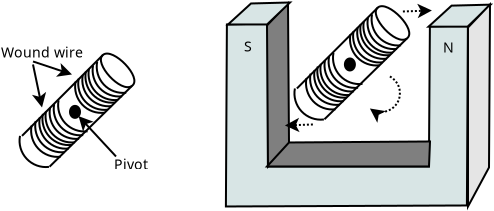 <?xml version="1.0" encoding="UTF-8"?>
<dia:diagram xmlns:dia="http://www.lysator.liu.se/~alla/dia/">
  <dia:layer name="Background" visible="true" active="true">
    <dia:object type="Standard - Beziergon" version="0" id="O0">
      <dia:attribute name="obj_pos">
        <dia:point val="16.55,4.1"/>
      </dia:attribute>
      <dia:attribute name="obj_bb">
        <dia:rectangle val="16.394,3.985;18.169,5.765"/>
      </dia:attribute>
      <dia:attribute name="bez_points">
        <dia:point val="16.55,4.1"/>
        <dia:point val="17.05,3.7"/>
        <dia:point val="18.55,5.25"/>
        <dia:point val="18,5.65"/>
        <dia:point val="17.45,6.05"/>
        <dia:point val="16.05,4.5"/>
      </dia:attribute>
      <dia:attribute name="corner_types">
        <dia:enum val="0"/>
        <dia:enum val="0"/>
        <dia:enum val="0"/>
      </dia:attribute>
      <dia:attribute name="show_background">
        <dia:boolean val="true"/>
      </dia:attribute>
    </dia:object>
    <dia:object type="Standard - Line" version="0" id="O1">
      <dia:attribute name="obj_pos">
        <dia:point val="16.55,4.1"/>
      </dia:attribute>
      <dia:attribute name="obj_bb">
        <dia:rectangle val="12.429,4.029;16.621,8.221"/>
      </dia:attribute>
      <dia:attribute name="conn_endpoints">
        <dia:point val="16.55,4.1"/>
        <dia:point val="12.5,8.15"/>
      </dia:attribute>
      <dia:attribute name="numcp">
        <dia:int val="1"/>
      </dia:attribute>
      <dia:connections>
        <dia:connection handle="0" to="O0" connection="0"/>
      </dia:connections>
    </dia:object>
    <dia:object type="Standard - Line" version="0" id="O2">
      <dia:attribute name="obj_pos">
        <dia:point val="18,5.65"/>
      </dia:attribute>
      <dia:attribute name="obj_bb">
        <dia:rectangle val="13.805,5.579;18.071,9.761"/>
      </dia:attribute>
      <dia:attribute name="conn_endpoints">
        <dia:point val="18,5.65"/>
        <dia:point val="13.876,9.691"/>
      </dia:attribute>
      <dia:attribute name="numcp">
        <dia:int val="1"/>
      </dia:attribute>
      <dia:connections>
        <dia:connection handle="0" to="O0" connection="2"/>
      </dia:connections>
    </dia:object>
    <dia:object type="Standard - Arc" version="0" id="O3">
      <dia:attribute name="obj_pos">
        <dia:point val="12.4,8.15"/>
      </dia:attribute>
      <dia:attribute name="obj_bb">
        <dia:rectangle val="12.327,8.079;13.921,9.771"/>
      </dia:attribute>
      <dia:attribute name="conn_endpoints">
        <dia:point val="12.4,8.15"/>
        <dia:point val="13.85,9.7"/>
      </dia:attribute>
      <dia:attribute name="curve_distance">
        <dia:real val="0.539"/>
      </dia:attribute>
      <dia:attribute name="line_width">
        <dia:real val="0.1"/>
      </dia:attribute>
    </dia:object>
    <dia:object type="Standard - Ellipse" version="0" id="O4">
      <dia:attribute name="obj_pos">
        <dia:point val="14.9,6.65"/>
      </dia:attribute>
      <dia:attribute name="obj_bb">
        <dia:rectangle val="14.85,6.6;15.45,7.3"/>
      </dia:attribute>
      <dia:attribute name="elem_corner">
        <dia:point val="14.9,6.65"/>
      </dia:attribute>
      <dia:attribute name="elem_width">
        <dia:real val="0.5"/>
      </dia:attribute>
      <dia:attribute name="elem_height">
        <dia:real val="0.6"/>
      </dia:attribute>
      <dia:attribute name="border_width">
        <dia:real val="0.1"/>
      </dia:attribute>
      <dia:attribute name="inner_color">
        <dia:color val="#000000"/>
      </dia:attribute>
    </dia:object>
    <dia:object type="Standard - Arc" version="0" id="O5">
      <dia:attribute name="obj_pos">
        <dia:point val="12.978,7.641"/>
      </dia:attribute>
      <dia:attribute name="obj_bb">
        <dia:rectangle val="12.905,7.57;14.499,9.261"/>
      </dia:attribute>
      <dia:attribute name="conn_endpoints">
        <dia:point val="12.978,7.641"/>
        <dia:point val="14.428,9.191"/>
      </dia:attribute>
      <dia:attribute name="curve_distance">
        <dia:real val="0.539"/>
      </dia:attribute>
      <dia:attribute name="line_width">
        <dia:real val="0.1"/>
      </dia:attribute>
    </dia:object>
    <dia:object type="Standard - Arc" version="0" id="O6">
      <dia:attribute name="obj_pos">
        <dia:point val="13.183,7.411"/>
      </dia:attribute>
      <dia:attribute name="obj_bb">
        <dia:rectangle val="13.11,7.34;14.704,9.031"/>
      </dia:attribute>
      <dia:attribute name="conn_endpoints">
        <dia:point val="13.183,7.411"/>
        <dia:point val="14.633,8.961"/>
      </dia:attribute>
      <dia:attribute name="curve_distance">
        <dia:real val="0.539"/>
      </dia:attribute>
      <dia:attribute name="line_width">
        <dia:real val="0.1"/>
      </dia:attribute>
    </dia:object>
    <dia:object type="Standard - Arc" version="0" id="O7">
      <dia:attribute name="obj_pos">
        <dia:point val="13.388,7.231"/>
      </dia:attribute>
      <dia:attribute name="obj_bb">
        <dia:rectangle val="13.315,7.16;14.909,8.851"/>
      </dia:attribute>
      <dia:attribute name="conn_endpoints">
        <dia:point val="13.388,7.231"/>
        <dia:point val="14.838,8.781"/>
      </dia:attribute>
      <dia:attribute name="curve_distance">
        <dia:real val="0.539"/>
      </dia:attribute>
      <dia:attribute name="line_width">
        <dia:real val="0.1"/>
      </dia:attribute>
    </dia:object>
    <dia:object type="Standard - Arc" version="0" id="O8">
      <dia:attribute name="obj_pos">
        <dia:point val="13.543,7.051"/>
      </dia:attribute>
      <dia:attribute name="obj_bb">
        <dia:rectangle val="13.47,6.98;15.064,8.671"/>
      </dia:attribute>
      <dia:attribute name="conn_endpoints">
        <dia:point val="13.543,7.051"/>
        <dia:point val="14.993,8.601"/>
      </dia:attribute>
      <dia:attribute name="curve_distance">
        <dia:real val="0.539"/>
      </dia:attribute>
      <dia:attribute name="line_width">
        <dia:real val="0.1"/>
      </dia:attribute>
    </dia:object>
    <dia:object type="Standard - Arc" version="0" id="O9">
      <dia:attribute name="obj_pos">
        <dia:point val="13.698,6.921"/>
      </dia:attribute>
      <dia:attribute name="obj_bb">
        <dia:rectangle val="13.625,6.85;15.219,8.541"/>
      </dia:attribute>
      <dia:attribute name="conn_endpoints">
        <dia:point val="13.698,6.921"/>
        <dia:point val="15.148,8.471"/>
      </dia:attribute>
      <dia:attribute name="curve_distance">
        <dia:real val="0.539"/>
      </dia:attribute>
      <dia:attribute name="line_width">
        <dia:real val="0.1"/>
      </dia:attribute>
    </dia:object>
    <dia:object type="Standard - Arc" version="0" id="O10">
      <dia:attribute name="obj_pos">
        <dia:point val="13.903,6.741"/>
      </dia:attribute>
      <dia:attribute name="obj_bb">
        <dia:rectangle val="13.83,6.67;15.424,8.361"/>
      </dia:attribute>
      <dia:attribute name="conn_endpoints">
        <dia:point val="13.903,6.741"/>
        <dia:point val="15.353,8.291"/>
      </dia:attribute>
      <dia:attribute name="curve_distance">
        <dia:real val="0.539"/>
      </dia:attribute>
      <dia:attribute name="line_width">
        <dia:real val="0.1"/>
      </dia:attribute>
    </dia:object>
    <dia:object type="Standard - Arc" version="0" id="O11">
      <dia:attribute name="obj_pos">
        <dia:point val="14.108,6.561"/>
      </dia:attribute>
      <dia:attribute name="obj_bb">
        <dia:rectangle val="14.035,6.49;15.629,8.181"/>
      </dia:attribute>
      <dia:attribute name="conn_endpoints">
        <dia:point val="14.108,6.561"/>
        <dia:point val="15.558,8.111"/>
      </dia:attribute>
      <dia:attribute name="curve_distance">
        <dia:real val="0.539"/>
      </dia:attribute>
      <dia:attribute name="line_width">
        <dia:real val="0.1"/>
      </dia:attribute>
    </dia:object>
    <dia:object type="Standard - Arc" version="0" id="O12">
      <dia:attribute name="obj_pos">
        <dia:point val="14.328,6.371"/>
      </dia:attribute>
      <dia:attribute name="obj_bb">
        <dia:rectangle val="14.255,6.3;15.849,7.991"/>
      </dia:attribute>
      <dia:attribute name="conn_endpoints">
        <dia:point val="14.328,6.371"/>
        <dia:point val="15.778,7.921"/>
      </dia:attribute>
      <dia:attribute name="curve_distance">
        <dia:real val="0.539"/>
      </dia:attribute>
      <dia:attribute name="line_width">
        <dia:real val="0.1"/>
      </dia:attribute>
    </dia:object>
    <dia:object type="Standard - Arc" version="0" id="O13">
      <dia:attribute name="obj_pos">
        <dia:point val="15.333,5.291"/>
      </dia:attribute>
      <dia:attribute name="obj_bb">
        <dia:rectangle val="15.26,5.22;16.854,6.911"/>
      </dia:attribute>
      <dia:attribute name="conn_endpoints">
        <dia:point val="15.333,5.291"/>
        <dia:point val="16.783,6.841"/>
      </dia:attribute>
      <dia:attribute name="curve_distance">
        <dia:real val="0.539"/>
      </dia:attribute>
      <dia:attribute name="line_width">
        <dia:real val="0.1"/>
      </dia:attribute>
    </dia:object>
    <dia:object type="Standard - Arc" version="0" id="O14">
      <dia:attribute name="obj_pos">
        <dia:point val="15.538,5.111"/>
      </dia:attribute>
      <dia:attribute name="obj_bb">
        <dia:rectangle val="15.465,5.04;17.059,6.731"/>
      </dia:attribute>
      <dia:attribute name="conn_endpoints">
        <dia:point val="15.538,5.111"/>
        <dia:point val="16.988,6.661"/>
      </dia:attribute>
      <dia:attribute name="curve_distance">
        <dia:real val="0.539"/>
      </dia:attribute>
      <dia:attribute name="line_width">
        <dia:real val="0.1"/>
      </dia:attribute>
    </dia:object>
    <dia:object type="Standard - Arc" version="0" id="O15">
      <dia:attribute name="obj_pos">
        <dia:point val="15.693,4.931"/>
      </dia:attribute>
      <dia:attribute name="obj_bb">
        <dia:rectangle val="15.62,4.86;17.214,6.551"/>
      </dia:attribute>
      <dia:attribute name="conn_endpoints">
        <dia:point val="15.693,4.931"/>
        <dia:point val="17.143,6.481"/>
      </dia:attribute>
      <dia:attribute name="curve_distance">
        <dia:real val="0.539"/>
      </dia:attribute>
      <dia:attribute name="line_width">
        <dia:real val="0.1"/>
      </dia:attribute>
    </dia:object>
    <dia:object type="Standard - Arc" version="0" id="O16">
      <dia:attribute name="obj_pos">
        <dia:point val="15.848,4.801"/>
      </dia:attribute>
      <dia:attribute name="obj_bb">
        <dia:rectangle val="15.775,4.73;17.369,6.421"/>
      </dia:attribute>
      <dia:attribute name="conn_endpoints">
        <dia:point val="15.848,4.801"/>
        <dia:point val="17.298,6.351"/>
      </dia:attribute>
      <dia:attribute name="curve_distance">
        <dia:real val="0.539"/>
      </dia:attribute>
      <dia:attribute name="line_width">
        <dia:real val="0.1"/>
      </dia:attribute>
    </dia:object>
    <dia:object type="Standard - Arc" version="0" id="O17">
      <dia:attribute name="obj_pos">
        <dia:point val="16.053,4.621"/>
      </dia:attribute>
      <dia:attribute name="obj_bb">
        <dia:rectangle val="15.98,4.55;17.574,6.241"/>
      </dia:attribute>
      <dia:attribute name="conn_endpoints">
        <dia:point val="16.053,4.621"/>
        <dia:point val="17.503,6.171"/>
      </dia:attribute>
      <dia:attribute name="curve_distance">
        <dia:real val="0.539"/>
      </dia:attribute>
      <dia:attribute name="line_width">
        <dia:real val="0.1"/>
      </dia:attribute>
    </dia:object>
    <dia:object type="Standard - Arc" version="0" id="O18">
      <dia:attribute name="obj_pos">
        <dia:point val="16.258,4.441"/>
      </dia:attribute>
      <dia:attribute name="obj_bb">
        <dia:rectangle val="16.185,4.37;17.779,6.061"/>
      </dia:attribute>
      <dia:attribute name="conn_endpoints">
        <dia:point val="16.258,4.441"/>
        <dia:point val="17.708,5.991"/>
      </dia:attribute>
      <dia:attribute name="curve_distance">
        <dia:real val="0.539"/>
      </dia:attribute>
      <dia:attribute name="line_width">
        <dia:real val="0.1"/>
      </dia:attribute>
    </dia:object>
    <dia:object type="Standard - Arc" version="0" id="O19">
      <dia:attribute name="obj_pos">
        <dia:point val="15.178,5.441"/>
      </dia:attribute>
      <dia:attribute name="obj_bb">
        <dia:rectangle val="15.105,5.37;16.699,7.061"/>
      </dia:attribute>
      <dia:attribute name="conn_endpoints">
        <dia:point val="15.178,5.441"/>
        <dia:point val="16.628,6.991"/>
      </dia:attribute>
      <dia:attribute name="curve_distance">
        <dia:real val="0.539"/>
      </dia:attribute>
      <dia:attribute name="line_width">
        <dia:real val="0.1"/>
      </dia:attribute>
    </dia:object>
    <dia:object type="Standard - Polygon" version="0" id="O20">
      <dia:attribute name="obj_pos">
        <dia:point val="19.15,5.05"/>
      </dia:attribute>
      <dia:attribute name="obj_bb">
        <dia:rectangle val="8.9,4.849;21.1,14.1"/>
      </dia:attribute>
      <dia:attribute name="poly_points">
        <dia:point val="19.15,5.05"/>
        <dia:point val="21.05,5"/>
        <dia:point val="21,14"/>
        <dia:point val="8.95,14.05"/>
        <dia:point val="9,4.95"/>
        <dia:point val="11.05,4.9"/>
        <dia:point val="11.05,12.05"/>
        <dia:point val="19.1,12.05"/>
      </dia:attribute>
      <dia:attribute name="line_width">
        <dia:real val="0.1"/>
      </dia:attribute>
      <dia:attribute name="inner_color">
        <dia:color val="#d8e5e5"/>
      </dia:attribute>
      <dia:attribute name="show_background">
        <dia:boolean val="true"/>
      </dia:attribute>
    </dia:object>
    <dia:object type="Standard - Text" version="1" id="O21">
      <dia:attribute name="obj_pos">
        <dia:point val="19.8,6.35"/>
      </dia:attribute>
      <dia:attribute name="obj_bb">
        <dia:rectangle val="19.8,5.72;20.35,6.527"/>
      </dia:attribute>
      <dia:attribute name="text">
        <dia:composite type="text">
          <dia:attribute name="string">
            <dia:string>#N#</dia:string>
          </dia:attribute>
          <dia:attribute name="font">
            <dia:font family="Utopia" style="0" name="Courier"/>
          </dia:attribute>
          <dia:attribute name="height">
            <dia:real val="0.882"/>
          </dia:attribute>
          <dia:attribute name="pos">
            <dia:point val="19.8,6.35"/>
          </dia:attribute>
          <dia:attribute name="color">
            <dia:color val="#000000"/>
          </dia:attribute>
          <dia:attribute name="alignment">
            <dia:enum val="0"/>
          </dia:attribute>
        </dia:composite>
      </dia:attribute>
      <dia:attribute name="valign">
        <dia:enum val="3"/>
      </dia:attribute>
    </dia:object>
    <dia:object type="Standard - Text" version="1" id="O22">
      <dia:attribute name="obj_pos">
        <dia:point val="9.85,6.3"/>
      </dia:attribute>
      <dia:attribute name="obj_bb">
        <dia:rectangle val="9.85,5.67;10.232,6.478"/>
      </dia:attribute>
      <dia:attribute name="text">
        <dia:composite type="text">
          <dia:attribute name="string">
            <dia:string>#S#</dia:string>
          </dia:attribute>
          <dia:attribute name="font">
            <dia:font family="Utopia" style="0" name="Courier"/>
          </dia:attribute>
          <dia:attribute name="height">
            <dia:real val="0.882"/>
          </dia:attribute>
          <dia:attribute name="pos">
            <dia:point val="9.85,6.3"/>
          </dia:attribute>
          <dia:attribute name="color">
            <dia:color val="#000000"/>
          </dia:attribute>
          <dia:attribute name="alignment">
            <dia:enum val="0"/>
          </dia:attribute>
        </dia:composite>
      </dia:attribute>
      <dia:attribute name="valign">
        <dia:enum val="3"/>
      </dia:attribute>
    </dia:object>
    <dia:object type="Standard - Line" version="0" id="O23">
      <dia:attribute name="obj_pos">
        <dia:point val="17.8,4.3"/>
      </dia:attribute>
      <dia:attribute name="obj_bb">
        <dia:rectangle val="17.748,3.909;19.362,4.633"/>
      </dia:attribute>
      <dia:attribute name="conn_endpoints">
        <dia:point val="17.8,4.3"/>
        <dia:point val="19.25,4.25"/>
      </dia:attribute>
      <dia:attribute name="numcp">
        <dia:int val="1"/>
      </dia:attribute>
      <dia:attribute name="line_style">
        <dia:enum val="4"/>
      </dia:attribute>
      <dia:attribute name="end_arrow">
        <dia:enum val="22"/>
      </dia:attribute>
      <dia:attribute name="end_arrow_length">
        <dia:real val="0.5"/>
      </dia:attribute>
      <dia:attribute name="end_arrow_width">
        <dia:real val="0.5"/>
      </dia:attribute>
    </dia:object>
    <dia:object type="Standard - Arc" version="0" id="O24">
      <dia:attribute name="obj_pos">
        <dia:point val="17.15,7.55"/>
      </dia:attribute>
      <dia:attribute name="obj_bb">
        <dia:rectangle val="16.081,7.481;17.702,9.868"/>
      </dia:attribute>
      <dia:attribute name="conn_endpoints">
        <dia:point val="17.15,7.55"/>
        <dia:point val="16.15,9.15"/>
      </dia:attribute>
      <dia:attribute name="curve_distance">
        <dia:real val="-1.012"/>
      </dia:attribute>
      <dia:attribute name="line_width">
        <dia:real val="0.1"/>
      </dia:attribute>
      <dia:attribute name="line_style">
        <dia:enum val="4"/>
      </dia:attribute>
      <dia:attribute name="end_arrow">
        <dia:enum val="22"/>
      </dia:attribute>
      <dia:attribute name="end_arrow_length">
        <dia:real val="0.5"/>
      </dia:attribute>
      <dia:attribute name="end_arrow_width">
        <dia:real val="0.5"/>
      </dia:attribute>
    </dia:object>
    <dia:object type="Standard - Beziergon" version="0" id="O25">
      <dia:attribute name="obj_pos">
        <dia:point val="2.805,6.47"/>
      </dia:attribute>
      <dia:attribute name="obj_bb">
        <dia:rectangle val="2.649,6.355;4.425,8.135"/>
      </dia:attribute>
      <dia:attribute name="bez_points">
        <dia:point val="2.805,6.47"/>
        <dia:point val="3.305,6.07"/>
        <dia:point val="4.805,7.62"/>
        <dia:point val="4.255,8.02"/>
        <dia:point val="3.705,8.42"/>
        <dia:point val="2.305,6.87"/>
      </dia:attribute>
      <dia:attribute name="corner_types">
        <dia:enum val="0"/>
        <dia:enum val="0"/>
        <dia:enum val="0"/>
      </dia:attribute>
      <dia:attribute name="show_background">
        <dia:boolean val="true"/>
      </dia:attribute>
    </dia:object>
    <dia:object type="Standard - Line" version="0" id="O26">
      <dia:attribute name="obj_pos">
        <dia:point val="2.805,6.47"/>
      </dia:attribute>
      <dia:attribute name="obj_bb">
        <dia:rectangle val="-1.315,6.399;2.876,10.591"/>
      </dia:attribute>
      <dia:attribute name="conn_endpoints">
        <dia:point val="2.805,6.47"/>
        <dia:point val="-1.245,10.52"/>
      </dia:attribute>
      <dia:attribute name="numcp">
        <dia:int val="1"/>
      </dia:attribute>
      <dia:connections>
        <dia:connection handle="0" to="O25" connection="0"/>
      </dia:connections>
    </dia:object>
    <dia:object type="Standard - Line" version="0" id="O27">
      <dia:attribute name="obj_pos">
        <dia:point val="4.255,8.02"/>
      </dia:attribute>
      <dia:attribute name="obj_bb">
        <dia:rectangle val="0.06,7.949;4.326,12.131"/>
      </dia:attribute>
      <dia:attribute name="conn_endpoints">
        <dia:point val="4.255,8.02"/>
        <dia:point val="0.131,12.061"/>
      </dia:attribute>
      <dia:attribute name="numcp">
        <dia:int val="1"/>
      </dia:attribute>
      <dia:connections>
        <dia:connection handle="0" to="O25" connection="2"/>
      </dia:connections>
    </dia:object>
    <dia:object type="Standard - Arc" version="0" id="O28">
      <dia:attribute name="obj_pos">
        <dia:point val="-1.345,10.52"/>
      </dia:attribute>
      <dia:attribute name="obj_bb">
        <dia:rectangle val="-1.418,10.449;0.176,12.141"/>
      </dia:attribute>
      <dia:attribute name="conn_endpoints">
        <dia:point val="-1.345,10.52"/>
        <dia:point val="0.105,12.07"/>
      </dia:attribute>
      <dia:attribute name="curve_distance">
        <dia:real val="0.539"/>
      </dia:attribute>
      <dia:attribute name="line_width">
        <dia:real val="0.1"/>
      </dia:attribute>
    </dia:object>
    <dia:object type="Standard - Ellipse" version="0" id="O29">
      <dia:attribute name="obj_pos">
        <dia:point val="1.155,9.02"/>
      </dia:attribute>
      <dia:attribute name="obj_bb">
        <dia:rectangle val="1.105,8.97;1.705,9.67"/>
      </dia:attribute>
      <dia:attribute name="elem_corner">
        <dia:point val="1.155,9.02"/>
      </dia:attribute>
      <dia:attribute name="elem_width">
        <dia:real val="0.5"/>
      </dia:attribute>
      <dia:attribute name="elem_height">
        <dia:real val="0.6"/>
      </dia:attribute>
      <dia:attribute name="border_width">
        <dia:real val="0.1"/>
      </dia:attribute>
      <dia:attribute name="inner_color">
        <dia:color val="#000000"/>
      </dia:attribute>
    </dia:object>
    <dia:object type="Standard - Arc" version="0" id="O30">
      <dia:attribute name="obj_pos">
        <dia:point val="-0.766,10.011"/>
      </dia:attribute>
      <dia:attribute name="obj_bb">
        <dia:rectangle val="-0.84,9.94;0.754,11.631"/>
      </dia:attribute>
      <dia:attribute name="conn_endpoints">
        <dia:point val="-0.766,10.011"/>
        <dia:point val="0.684,11.561"/>
      </dia:attribute>
      <dia:attribute name="curve_distance">
        <dia:real val="0.539"/>
      </dia:attribute>
      <dia:attribute name="line_width">
        <dia:real val="0.1"/>
      </dia:attribute>
    </dia:object>
    <dia:object type="Standard - Arc" version="0" id="O31">
      <dia:attribute name="obj_pos">
        <dia:point val="-0.561,9.781"/>
      </dia:attribute>
      <dia:attribute name="obj_bb">
        <dia:rectangle val="-0.635,9.71;0.959,11.401"/>
      </dia:attribute>
      <dia:attribute name="conn_endpoints">
        <dia:point val="-0.561,9.781"/>
        <dia:point val="0.889,11.331"/>
      </dia:attribute>
      <dia:attribute name="curve_distance">
        <dia:real val="0.539"/>
      </dia:attribute>
      <dia:attribute name="line_width">
        <dia:real val="0.1"/>
      </dia:attribute>
    </dia:object>
    <dia:object type="Standard - Arc" version="0" id="O32">
      <dia:attribute name="obj_pos">
        <dia:point val="-0.356,9.601"/>
      </dia:attribute>
      <dia:attribute name="obj_bb">
        <dia:rectangle val="-0.43,9.53;1.164,11.221"/>
      </dia:attribute>
      <dia:attribute name="conn_endpoints">
        <dia:point val="-0.356,9.601"/>
        <dia:point val="1.094,11.151"/>
      </dia:attribute>
      <dia:attribute name="curve_distance">
        <dia:real val="0.539"/>
      </dia:attribute>
      <dia:attribute name="line_width">
        <dia:real val="0.1"/>
      </dia:attribute>
    </dia:object>
    <dia:object type="Standard - Arc" version="0" id="O33">
      <dia:attribute name="obj_pos">
        <dia:point val="-0.201,9.421"/>
      </dia:attribute>
      <dia:attribute name="obj_bb">
        <dia:rectangle val="-0.275,9.35;1.319,11.041"/>
      </dia:attribute>
      <dia:attribute name="conn_endpoints">
        <dia:point val="-0.201,9.421"/>
        <dia:point val="1.249,10.971"/>
      </dia:attribute>
      <dia:attribute name="curve_distance">
        <dia:real val="0.539"/>
      </dia:attribute>
      <dia:attribute name="line_width">
        <dia:real val="0.1"/>
      </dia:attribute>
    </dia:object>
    <dia:object type="Standard - Arc" version="0" id="O34">
      <dia:attribute name="obj_pos">
        <dia:point val="-0.046,9.291"/>
      </dia:attribute>
      <dia:attribute name="obj_bb">
        <dia:rectangle val="-0.12,9.22;1.474,10.911"/>
      </dia:attribute>
      <dia:attribute name="conn_endpoints">
        <dia:point val="-0.046,9.291"/>
        <dia:point val="1.404,10.841"/>
      </dia:attribute>
      <dia:attribute name="curve_distance">
        <dia:real val="0.539"/>
      </dia:attribute>
      <dia:attribute name="line_width">
        <dia:real val="0.1"/>
      </dia:attribute>
    </dia:object>
    <dia:object type="Standard - Arc" version="0" id="O35">
      <dia:attribute name="obj_pos">
        <dia:point val="0.159,9.111"/>
      </dia:attribute>
      <dia:attribute name="obj_bb">
        <dia:rectangle val="0.085,9.04;1.679,10.731"/>
      </dia:attribute>
      <dia:attribute name="conn_endpoints">
        <dia:point val="0.159,9.111"/>
        <dia:point val="1.609,10.661"/>
      </dia:attribute>
      <dia:attribute name="curve_distance">
        <dia:real val="0.539"/>
      </dia:attribute>
      <dia:attribute name="line_width">
        <dia:real val="0.1"/>
      </dia:attribute>
    </dia:object>
    <dia:object type="Standard - Arc" version="0" id="O36">
      <dia:attribute name="obj_pos">
        <dia:point val="0.364,8.931"/>
      </dia:attribute>
      <dia:attribute name="obj_bb">
        <dia:rectangle val="0.29,8.86;1.884,10.551"/>
      </dia:attribute>
      <dia:attribute name="conn_endpoints">
        <dia:point val="0.364,8.931"/>
        <dia:point val="1.814,10.481"/>
      </dia:attribute>
      <dia:attribute name="curve_distance">
        <dia:real val="0.539"/>
      </dia:attribute>
      <dia:attribute name="line_width">
        <dia:real val="0.1"/>
      </dia:attribute>
    </dia:object>
    <dia:object type="Standard - Arc" version="0" id="O37">
      <dia:attribute name="obj_pos">
        <dia:point val="0.584,8.741"/>
      </dia:attribute>
      <dia:attribute name="obj_bb">
        <dia:rectangle val="0.51,8.67;2.104,10.361"/>
      </dia:attribute>
      <dia:attribute name="conn_endpoints">
        <dia:point val="0.584,8.741"/>
        <dia:point val="2.034,10.291"/>
      </dia:attribute>
      <dia:attribute name="curve_distance">
        <dia:real val="0.539"/>
      </dia:attribute>
      <dia:attribute name="line_width">
        <dia:real val="0.1"/>
      </dia:attribute>
    </dia:object>
    <dia:object type="Standard - Arc" version="0" id="O38">
      <dia:attribute name="obj_pos">
        <dia:point val="1.589,7.661"/>
      </dia:attribute>
      <dia:attribute name="obj_bb">
        <dia:rectangle val="1.515,7.59;3.109,9.281"/>
      </dia:attribute>
      <dia:attribute name="conn_endpoints">
        <dia:point val="1.589,7.661"/>
        <dia:point val="3.039,9.211"/>
      </dia:attribute>
      <dia:attribute name="curve_distance">
        <dia:real val="0.539"/>
      </dia:attribute>
      <dia:attribute name="line_width">
        <dia:real val="0.1"/>
      </dia:attribute>
    </dia:object>
    <dia:object type="Standard - Arc" version="0" id="O39">
      <dia:attribute name="obj_pos">
        <dia:point val="1.794,7.481"/>
      </dia:attribute>
      <dia:attribute name="obj_bb">
        <dia:rectangle val="1.72,7.41;3.314,9.101"/>
      </dia:attribute>
      <dia:attribute name="conn_endpoints">
        <dia:point val="1.794,7.481"/>
        <dia:point val="3.244,9.031"/>
      </dia:attribute>
      <dia:attribute name="curve_distance">
        <dia:real val="0.539"/>
      </dia:attribute>
      <dia:attribute name="line_width">
        <dia:real val="0.1"/>
      </dia:attribute>
    </dia:object>
    <dia:object type="Standard - Arc" version="0" id="O40">
      <dia:attribute name="obj_pos">
        <dia:point val="1.949,7.301"/>
      </dia:attribute>
      <dia:attribute name="obj_bb">
        <dia:rectangle val="1.875,7.23;3.469,8.921"/>
      </dia:attribute>
      <dia:attribute name="conn_endpoints">
        <dia:point val="1.949,7.301"/>
        <dia:point val="3.399,8.851"/>
      </dia:attribute>
      <dia:attribute name="curve_distance">
        <dia:real val="0.539"/>
      </dia:attribute>
      <dia:attribute name="line_width">
        <dia:real val="0.1"/>
      </dia:attribute>
    </dia:object>
    <dia:object type="Standard - Arc" version="0" id="O41">
      <dia:attribute name="obj_pos">
        <dia:point val="2.104,7.171"/>
      </dia:attribute>
      <dia:attribute name="obj_bb">
        <dia:rectangle val="2.03,7.1;3.624,8.791"/>
      </dia:attribute>
      <dia:attribute name="conn_endpoints">
        <dia:point val="2.104,7.171"/>
        <dia:point val="3.554,8.721"/>
      </dia:attribute>
      <dia:attribute name="curve_distance">
        <dia:real val="0.539"/>
      </dia:attribute>
      <dia:attribute name="line_width">
        <dia:real val="0.1"/>
      </dia:attribute>
    </dia:object>
    <dia:object type="Standard - Arc" version="0" id="O42">
      <dia:attribute name="obj_pos">
        <dia:point val="2.309,6.991"/>
      </dia:attribute>
      <dia:attribute name="obj_bb">
        <dia:rectangle val="2.235,6.92;3.829,8.611"/>
      </dia:attribute>
      <dia:attribute name="conn_endpoints">
        <dia:point val="2.309,6.991"/>
        <dia:point val="3.759,8.541"/>
      </dia:attribute>
      <dia:attribute name="curve_distance">
        <dia:real val="0.539"/>
      </dia:attribute>
      <dia:attribute name="line_width">
        <dia:real val="0.1"/>
      </dia:attribute>
    </dia:object>
    <dia:object type="Standard - Arc" version="0" id="O43">
      <dia:attribute name="obj_pos">
        <dia:point val="2.514,6.811"/>
      </dia:attribute>
      <dia:attribute name="obj_bb">
        <dia:rectangle val="2.44,6.74;4.034,8.431"/>
      </dia:attribute>
      <dia:attribute name="conn_endpoints">
        <dia:point val="2.514,6.811"/>
        <dia:point val="3.964,8.361"/>
      </dia:attribute>
      <dia:attribute name="curve_distance">
        <dia:real val="0.539"/>
      </dia:attribute>
      <dia:attribute name="line_width">
        <dia:real val="0.1"/>
      </dia:attribute>
    </dia:object>
    <dia:object type="Standard - Arc" version="0" id="O44">
      <dia:attribute name="obj_pos">
        <dia:point val="1.434,7.811"/>
      </dia:attribute>
      <dia:attribute name="obj_bb">
        <dia:rectangle val="1.36,7.74;2.954,9.431"/>
      </dia:attribute>
      <dia:attribute name="conn_endpoints">
        <dia:point val="1.434,7.811"/>
        <dia:point val="2.884,9.361"/>
      </dia:attribute>
      <dia:attribute name="curve_distance">
        <dia:real val="0.539"/>
      </dia:attribute>
      <dia:attribute name="line_width">
        <dia:real val="0.1"/>
      </dia:attribute>
    </dia:object>
    <dia:object type="Standard - Text" version="1" id="O45">
      <dia:attribute name="obj_pos">
        <dia:point val="-2.295,6.6"/>
      </dia:attribute>
      <dia:attribute name="obj_bb">
        <dia:rectangle val="-2.295,5.97;1.607,6.777"/>
      </dia:attribute>
      <dia:attribute name="text">
        <dia:composite type="text">
          <dia:attribute name="string">
            <dia:string>#Wound wire#</dia:string>
          </dia:attribute>
          <dia:attribute name="font">
            <dia:font family="Utopia" style="0" name="Courier"/>
          </dia:attribute>
          <dia:attribute name="height">
            <dia:real val="0.882"/>
          </dia:attribute>
          <dia:attribute name="pos">
            <dia:point val="-2.295,6.6"/>
          </dia:attribute>
          <dia:attribute name="color">
            <dia:color val="#000000"/>
          </dia:attribute>
          <dia:attribute name="alignment">
            <dia:enum val="0"/>
          </dia:attribute>
        </dia:composite>
      </dia:attribute>
      <dia:attribute name="valign">
        <dia:enum val="3"/>
      </dia:attribute>
    </dia:object>
    <dia:object type="Standard - Line" version="0" id="O46">
      <dia:attribute name="obj_pos">
        <dia:point val="-0.695,6.8"/>
      </dia:attribute>
      <dia:attribute name="obj_bb">
        <dia:rectangle val="-0.758,6.737;1.361,7.6"/>
      </dia:attribute>
      <dia:attribute name="conn_endpoints">
        <dia:point val="-0.695,6.8"/>
        <dia:point val="1.255,7.45"/>
      </dia:attribute>
      <dia:attribute name="numcp">
        <dia:int val="1"/>
      </dia:attribute>
      <dia:attribute name="end_arrow">
        <dia:enum val="22"/>
      </dia:attribute>
      <dia:attribute name="end_arrow_length">
        <dia:real val="0.5"/>
      </dia:attribute>
      <dia:attribute name="end_arrow_width">
        <dia:real val="0.5"/>
      </dia:attribute>
    </dia:object>
    <dia:object type="Standard - Line" version="0" id="O47">
      <dia:attribute name="obj_pos">
        <dia:point val="-0.695,6.95"/>
      </dia:attribute>
      <dia:attribute name="obj_bb">
        <dia:rectangle val="-0.754,6.891;-0.016,9.209"/>
      </dia:attribute>
      <dia:attribute name="conn_endpoints">
        <dia:point val="-0.695,6.95"/>
        <dia:point val="-0.245,9.1"/>
      </dia:attribute>
      <dia:attribute name="numcp">
        <dia:int val="1"/>
      </dia:attribute>
      <dia:attribute name="end_arrow">
        <dia:enum val="22"/>
      </dia:attribute>
      <dia:attribute name="end_arrow_length">
        <dia:real val="0.5"/>
      </dia:attribute>
      <dia:attribute name="end_arrow_width">
        <dia:real val="0.5"/>
      </dia:attribute>
    </dia:object>
    <dia:object type="Standard - Line" version="0" id="O48">
      <dia:attribute name="obj_pos">
        <dia:point val="3.455,11.55"/>
      </dia:attribute>
      <dia:attribute name="obj_bb">
        <dia:rectangle val="1.506,9.45;3.526,11.621"/>
      </dia:attribute>
      <dia:attribute name="conn_endpoints">
        <dia:point val="3.455,11.55"/>
        <dia:point val="1.582,9.532"/>
      </dia:attribute>
      <dia:attribute name="numcp">
        <dia:int val="1"/>
      </dia:attribute>
      <dia:attribute name="end_arrow">
        <dia:enum val="22"/>
      </dia:attribute>
      <dia:attribute name="end_arrow_length">
        <dia:real val="0.5"/>
      </dia:attribute>
      <dia:attribute name="end_arrow_width">
        <dia:real val="0.5"/>
      </dia:attribute>
      <dia:connections>
        <dia:connection handle="1" to="O29" connection="7"/>
      </dia:connections>
    </dia:object>
    <dia:object type="Standard - Text" version="1" id="O49">
      <dia:attribute name="obj_pos">
        <dia:point val="3.355,12.2"/>
      </dia:attribute>
      <dia:attribute name="obj_bb">
        <dia:rectangle val="3.355,11.57;4.987,12.377"/>
      </dia:attribute>
      <dia:attribute name="text">
        <dia:composite type="text">
          <dia:attribute name="string">
            <dia:string>#Pivot#</dia:string>
          </dia:attribute>
          <dia:attribute name="font">
            <dia:font family="Utopia" style="0" name="Courier"/>
          </dia:attribute>
          <dia:attribute name="height">
            <dia:real val="0.882"/>
          </dia:attribute>
          <dia:attribute name="pos">
            <dia:point val="3.355,12.2"/>
          </dia:attribute>
          <dia:attribute name="color">
            <dia:color val="#000000"/>
          </dia:attribute>
          <dia:attribute name="alignment">
            <dia:enum val="0"/>
          </dia:attribute>
        </dia:composite>
      </dia:attribute>
      <dia:attribute name="valign">
        <dia:enum val="3"/>
      </dia:attribute>
    </dia:object>
    <dia:object type="Standard - Polygon" version="0" id="O50">
      <dia:attribute name="obj_pos">
        <dia:point val="11.005,5"/>
      </dia:attribute>
      <dia:attribute name="obj_bb">
        <dia:rectangle val="10.955,3.776;12.155,12.178"/>
      </dia:attribute>
      <dia:attribute name="poly_points">
        <dia:point val="11.005,5"/>
        <dia:point val="12.055,3.9"/>
        <dia:point val="12.105,10.9"/>
        <dia:point val="11.055,12.05"/>
      </dia:attribute>
      <dia:attribute name="line_width">
        <dia:real val="0.1"/>
      </dia:attribute>
      <dia:attribute name="inner_color">
        <dia:color val="#7f7f7f"/>
      </dia:attribute>
      <dia:attribute name="show_background">
        <dia:boolean val="true"/>
      </dia:attribute>
    </dia:object>
    <dia:object type="Standard - Polygon" version="0" id="O51">
      <dia:attribute name="obj_pos">
        <dia:point val="10.205,3.9"/>
      </dia:attribute>
      <dia:attribute name="obj_bb">
        <dia:rectangle val="8.926,3.797;12.283,5"/>
      </dia:attribute>
      <dia:attribute name="poly_points">
        <dia:point val="10.205,3.9"/>
        <dia:point val="12.155,3.85"/>
        <dia:point val="11.005,4.95"/>
        <dia:point val="9.055,4.95"/>
      </dia:attribute>
      <dia:attribute name="line_width">
        <dia:real val="0.1"/>
      </dia:attribute>
      <dia:attribute name="inner_color">
        <dia:color val="#d8e5e5"/>
      </dia:attribute>
      <dia:attribute name="show_background">
        <dia:boolean val="true"/>
      </dia:attribute>
    </dia:object>
    <dia:object type="Standard - Line" version="0" id="O52">
      <dia:attribute name="obj_pos">
        <dia:point val="13.3,9.95"/>
      </dia:attribute>
      <dia:attribute name="obj_bb">
        <dia:rectangle val="11.788,9.617;13.352,10.34"/>
      </dia:attribute>
      <dia:attribute name="conn_endpoints">
        <dia:point val="13.3,9.95"/>
        <dia:point val="11.9,10"/>
      </dia:attribute>
      <dia:attribute name="numcp">
        <dia:int val="1"/>
      </dia:attribute>
      <dia:attribute name="line_style">
        <dia:enum val="4"/>
      </dia:attribute>
      <dia:attribute name="end_arrow">
        <dia:enum val="22"/>
      </dia:attribute>
      <dia:attribute name="end_arrow_length">
        <dia:real val="0.5"/>
      </dia:attribute>
      <dia:attribute name="end_arrow_width">
        <dia:real val="0.5"/>
      </dia:attribute>
    </dia:object>
    <dia:object type="Standard - Polygon" version="0" id="O53">
      <dia:attribute name="obj_pos">
        <dia:point val="12.105,10.85"/>
      </dia:attribute>
      <dia:attribute name="obj_bb">
        <dia:rectangle val="10.891,10.75;19.207,12.1"/>
      </dia:attribute>
      <dia:attribute name="poly_points">
        <dia:point val="12.105,10.85"/>
        <dia:point val="19.155,10.8"/>
        <dia:point val="19.105,12.05"/>
        <dia:point val="11.005,12.05"/>
      </dia:attribute>
      <dia:attribute name="line_width">
        <dia:real val="0.1"/>
      </dia:attribute>
      <dia:attribute name="inner_color">
        <dia:color val="#7f7f7f"/>
      </dia:attribute>
      <dia:attribute name="show_background">
        <dia:boolean val="true"/>
      </dia:attribute>
    </dia:object>
    <dia:object type="Standard - Polygon" version="0" id="O54">
      <dia:attribute name="obj_pos">
        <dia:point val="20.234,4.008"/>
      </dia:attribute>
      <dia:attribute name="obj_bb">
        <dia:rectangle val="18.955,3.905;22.312,5.108"/>
      </dia:attribute>
      <dia:attribute name="poly_points">
        <dia:point val="20.234,4.008"/>
        <dia:point val="22.184,3.958"/>
        <dia:point val="21.034,5.058"/>
        <dia:point val="19.084,5.058"/>
      </dia:attribute>
      <dia:attribute name="line_width">
        <dia:real val="0.1"/>
      </dia:attribute>
      <dia:attribute name="inner_color">
        <dia:color val="#d8e5e5"/>
      </dia:attribute>
      <dia:attribute name="show_background">
        <dia:boolean val="true"/>
      </dia:attribute>
    </dia:object>
    <dia:object type="Standard - Polygon" version="0" id="O55">
      <dia:attribute name="obj_pos">
        <dia:point val="21.055,5.1"/>
      </dia:attribute>
      <dia:attribute name="obj_bb">
        <dia:rectangle val="21.005,3.825;22.206,14.248"/>
      </dia:attribute>
      <dia:attribute name="poly_points">
        <dia:point val="21.055,5.1"/>
        <dia:point val="22.155,3.95"/>
        <dia:point val="22.105,12.1"/>
        <dia:point val="21.055,14.05"/>
      </dia:attribute>
      <dia:attribute name="line_width">
        <dia:real val="0.1"/>
      </dia:attribute>
      <dia:attribute name="inner_color">
        <dia:color val="#e5e5e5"/>
      </dia:attribute>
      <dia:attribute name="show_background">
        <dia:boolean val="true"/>
      </dia:attribute>
    </dia:object>
  </dia:layer>
</dia:diagram>
